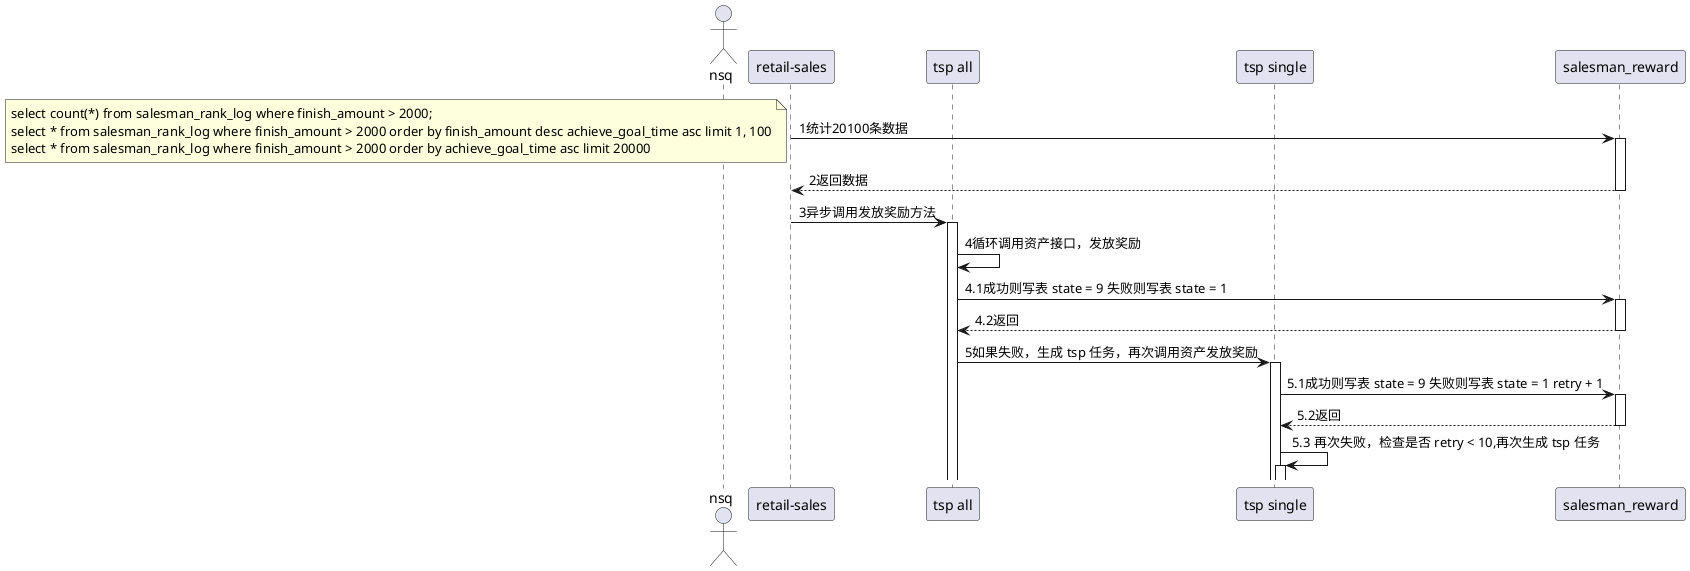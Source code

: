 @startuml
actor nsq as nsq

participant "retail-sales" as sales
participant "tsp all" as all
participant "tsp single" as sin
participant "salesman_reward" as reward

sales -> reward : 1统计20100条数据
note left
    select count(*) from salesman_rank_log where finish_amount > 2000;
    select * from salesman_rank_log where finish_amount > 2000 order by finish_amount desc achieve_goal_time asc limit 1, 100
    select * from salesman_rank_log where finish_amount > 2000 order by achieve_goal_time asc limit 20000
end note
activate reward
return 2返回数据

sales -> all : 3异步调用发放奖励方法
activate all

all -> all : 4循环调用资产接口，发放奖励
all -> reward : 4.1成功则写表 state = 9 失败则写表 state = 1
activate reward
return 4.2返回

all -> sin : 5如果失败，生成 tsp 任务，再次调用资产发放奖励
activate sin
sin -> reward : 5.1成功则写表 state = 9 失败则写表 state = 1 retry + 1
activate reward
return 5.2返回

sin -> sin : 5.3 再次失败，检查是否 retry < 10,再次生成 tsp 任务
activate sin

@enduml